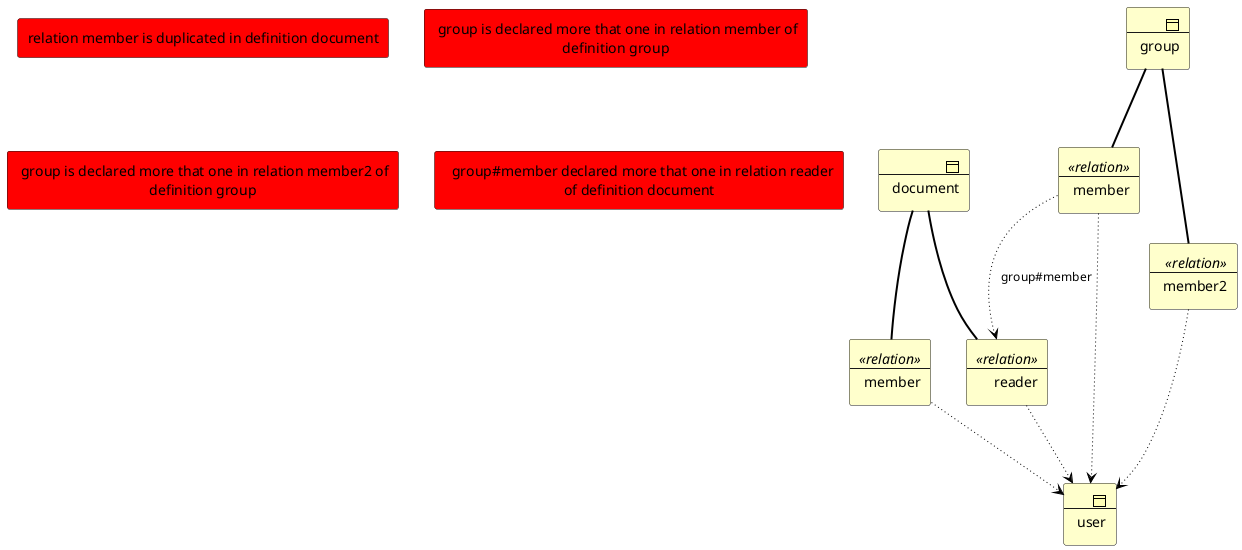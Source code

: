 @startuml zschema3
!include <archimate/Archimate>
Business_Object(b1,"user")
Business_Object(b2,"document")
Business_Object(b3,"group")
Business_Object(r1,"reader") <<relation>>
Rel_Association(b2,r1)
Rel_Access_w(r1,b1)
Business_Object(r2,"member") <<relation>>
Rel_Association(b2,r2)
Rel_Access_w(r2,b1)
rectangle "relation member is duplicated in definition document " #red
Business_Object(r4,"member") <<relation>>
Rel_Association(b3,r4)
Rel_Access_w(r4,b1)
rectangle " group is declared more that one in relation member of definition group" #red 
Business_Object(r5,"member2") <<relation>>
Rel_Association(b3,r5)
Rel_Access_w(r5,b1)
rectangle " group is declared more that one in relation member2 of definition group" #red 
Rel_Access_w(r4,r1,"group#member")
rectangle "  group#member declared more that one in relation reader of definition document "  #red
@enduml